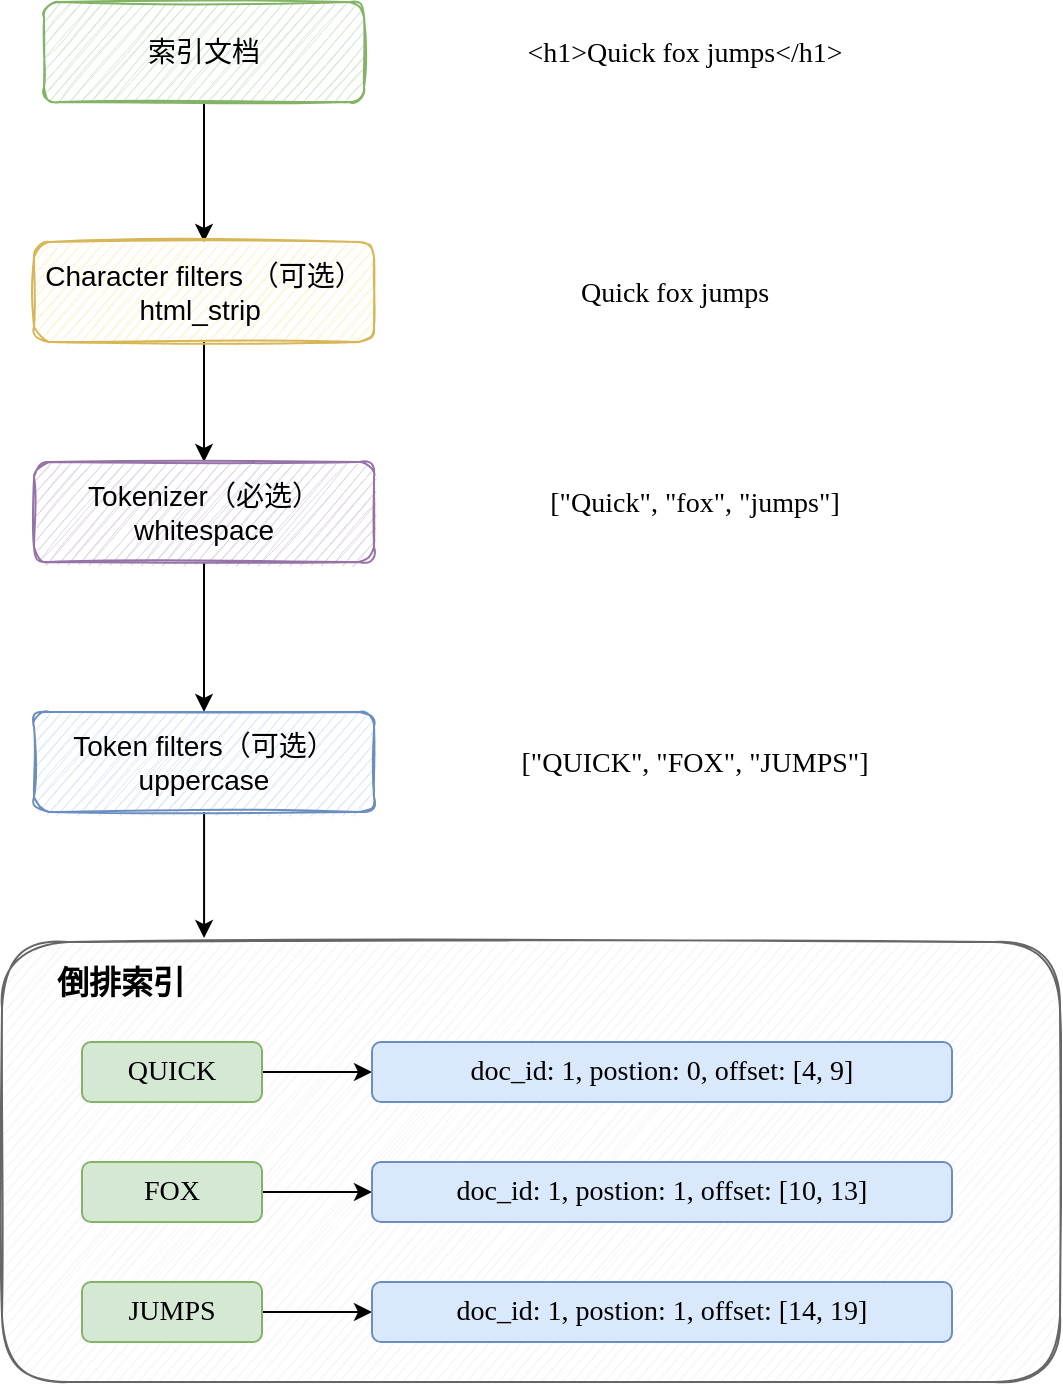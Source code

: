 <mxfile version="18.0.7" type="device"><diagram id="l7MMNNgNeDgFA0ocj7My" name="Page-1"><mxGraphModel dx="1287" dy="715" grid="1" gridSize="10" guides="1" tooltips="1" connect="1" arrows="1" fold="1" page="1" pageScale="1" pageWidth="827" pageHeight="1169" math="0" shadow="0"><root><mxCell id="0"/><mxCell id="1" parent="0"/><mxCell id="xcLVhqKPpYWwLMkwx7Dj-12" style="edgeStyle=orthogonalEdgeStyle;rounded=0;orthogonalLoop=1;jettySize=auto;html=1;exitX=0.5;exitY=1;exitDx=0;exitDy=0;fontFamily=Verdana;fontSize=14;" edge="1" parent="1" source="xcLVhqKPpYWwLMkwx7Dj-1" target="xcLVhqKPpYWwLMkwx7Dj-2"><mxGeometry relative="1" as="geometry"/></mxCell><mxCell id="xcLVhqKPpYWwLMkwx7Dj-1" value="索引文档" style="rounded=1;whiteSpace=wrap;html=1;fillColor=#d5e8d4;strokeColor=#82b366;shadow=0;sketch=1;fontSize=14;" vertex="1" parent="1"><mxGeometry x="170" y="180" width="160" height="50" as="geometry"/></mxCell><mxCell id="xcLVhqKPpYWwLMkwx7Dj-13" style="edgeStyle=orthogonalEdgeStyle;rounded=0;orthogonalLoop=1;jettySize=auto;html=1;exitX=0.5;exitY=1;exitDx=0;exitDy=0;entryX=0.5;entryY=0;entryDx=0;entryDy=0;fontFamily=Verdana;fontSize=14;" edge="1" parent="1" source="xcLVhqKPpYWwLMkwx7Dj-2" target="xcLVhqKPpYWwLMkwx7Dj-3"><mxGeometry relative="1" as="geometry"/></mxCell><mxCell id="xcLVhqKPpYWwLMkwx7Dj-2" value="Character filters （可选）&lt;br&gt;html_strip&amp;nbsp;" style="rounded=1;whiteSpace=wrap;html=1;fillColor=#fff2cc;strokeColor=#d6b656;shadow=0;sketch=1;fontSize=14;" vertex="1" parent="1"><mxGeometry x="165" y="300" width="170" height="50" as="geometry"/></mxCell><mxCell id="xcLVhqKPpYWwLMkwx7Dj-15" style="edgeStyle=orthogonalEdgeStyle;rounded=0;orthogonalLoop=1;jettySize=auto;html=1;fontFamily=Verdana;fontSize=14;" edge="1" parent="1" source="xcLVhqKPpYWwLMkwx7Dj-3" target="xcLVhqKPpYWwLMkwx7Dj-4"><mxGeometry relative="1" as="geometry"/></mxCell><mxCell id="xcLVhqKPpYWwLMkwx7Dj-3" value="Tokenizer（必选）&lt;br&gt;whitespace" style="rounded=1;whiteSpace=wrap;html=1;fillColor=#e1d5e7;strokeColor=#9673a6;shadow=0;sketch=1;fontSize=14;" vertex="1" parent="1"><mxGeometry x="165" y="410" width="170" height="50" as="geometry"/></mxCell><mxCell id="xcLVhqKPpYWwLMkwx7Dj-33" style="edgeStyle=orthogonalEdgeStyle;rounded=0;orthogonalLoop=1;jettySize=auto;html=1;entryX=0.191;entryY=-0.009;entryDx=0;entryDy=0;entryPerimeter=0;fontFamily=Verdana;fontSize=16;" edge="1" parent="1" source="xcLVhqKPpYWwLMkwx7Dj-4" target="xcLVhqKPpYWwLMkwx7Dj-17"><mxGeometry relative="1" as="geometry"/></mxCell><mxCell id="xcLVhqKPpYWwLMkwx7Dj-4" value="Token filters（可选）&lt;br&gt;uppercase" style="rounded=1;whiteSpace=wrap;html=1;fillColor=#dae8fc;strokeColor=#6c8ebf;shadow=0;sketch=1;fontSize=14;" vertex="1" parent="1"><mxGeometry x="165" y="535" width="170" height="50" as="geometry"/></mxCell><mxCell id="xcLVhqKPpYWwLMkwx7Dj-5" value="&lt;font face=&quot;Verdana&quot;&gt;&amp;lt;h1&amp;gt;Quick fox jumps&amp;lt;/h1&amp;gt;&lt;/font&gt;" style="text;html=1;resizable=0;autosize=1;align=center;verticalAlign=middle;points=[];fillColor=none;strokeColor=none;rounded=0;shadow=0;sketch=1;fontSize=14;" vertex="1" parent="1"><mxGeometry x="380" y="195" width="220" height="20" as="geometry"/></mxCell><mxCell id="xcLVhqKPpYWwLMkwx7Dj-6" value="&lt;font face=&quot;Verdana&quot;&gt;Quick fox jumps&lt;/font&gt;" style="text;html=1;resizable=0;autosize=1;align=center;verticalAlign=middle;points=[];fillColor=none;strokeColor=none;rounded=0;shadow=0;sketch=1;fontSize=14;" vertex="1" parent="1"><mxGeometry x="420" y="315" width="130" height="20" as="geometry"/></mxCell><mxCell id="xcLVhqKPpYWwLMkwx7Dj-7" value="&lt;font face=&quot;Verdana&quot;&gt;[&quot;Quick&quot;, &quot;fox&quot;, &quot;jumps&quot;]&lt;/font&gt;" style="text;html=1;resizable=0;autosize=1;align=center;verticalAlign=middle;points=[];fillColor=none;strokeColor=none;rounded=0;shadow=0;sketch=1;fontSize=14;" vertex="1" parent="1"><mxGeometry x="400" y="420" width="190" height="20" as="geometry"/></mxCell><mxCell id="xcLVhqKPpYWwLMkwx7Dj-8" value="&lt;font face=&quot;Verdana&quot;&gt;[&quot;QUICK&quot;, &quot;FOX&quot;, &quot;JUMPS&quot;]&lt;/font&gt;" style="text;html=1;resizable=0;autosize=1;align=center;verticalAlign=middle;points=[];fillColor=none;strokeColor=none;rounded=0;shadow=0;sketch=1;fontSize=14;" vertex="1" parent="1"><mxGeometry x="390" y="550" width="210" height="20" as="geometry"/></mxCell><mxCell id="xcLVhqKPpYWwLMkwx7Dj-17" value="" style="rounded=1;whiteSpace=wrap;html=1;shadow=0;sketch=1;fontFamily=Verdana;fontSize=14;fillColor=#f5f5f5;strokeColor=#666666;fontColor=#333333;" vertex="1" parent="1"><mxGeometry x="149" y="650" width="529" height="220" as="geometry"/></mxCell><mxCell id="xcLVhqKPpYWwLMkwx7Dj-26" style="edgeStyle=orthogonalEdgeStyle;rounded=0;orthogonalLoop=1;jettySize=auto;html=1;entryX=0;entryY=0.5;entryDx=0;entryDy=0;fontFamily=Verdana;fontSize=14;" edge="1" parent="1" source="xcLVhqKPpYWwLMkwx7Dj-18" target="xcLVhqKPpYWwLMkwx7Dj-21"><mxGeometry relative="1" as="geometry"/></mxCell><mxCell id="xcLVhqKPpYWwLMkwx7Dj-18" value="QUICK" style="rounded=1;whiteSpace=wrap;html=1;shadow=0;sketch=0;fontFamily=Verdana;fontSize=14;fillColor=#d5e8d4;strokeColor=#82b366;" vertex="1" parent="1"><mxGeometry x="189" y="700" width="90" height="30" as="geometry"/></mxCell><mxCell id="xcLVhqKPpYWwLMkwx7Dj-27" style="edgeStyle=orthogonalEdgeStyle;rounded=0;orthogonalLoop=1;jettySize=auto;html=1;fontFamily=Verdana;fontSize=14;" edge="1" parent="1" source="xcLVhqKPpYWwLMkwx7Dj-19" target="xcLVhqKPpYWwLMkwx7Dj-23"><mxGeometry relative="1" as="geometry"/></mxCell><mxCell id="xcLVhqKPpYWwLMkwx7Dj-19" value="FOX" style="rounded=1;whiteSpace=wrap;html=1;shadow=0;sketch=0;fontFamily=Verdana;fontSize=14;fillColor=#d5e8d4;strokeColor=#82b366;" vertex="1" parent="1"><mxGeometry x="189" y="760" width="90" height="30" as="geometry"/></mxCell><mxCell id="xcLVhqKPpYWwLMkwx7Dj-29" style="edgeStyle=orthogonalEdgeStyle;rounded=0;orthogonalLoop=1;jettySize=auto;html=1;entryX=0;entryY=0.5;entryDx=0;entryDy=0;fontFamily=Verdana;fontSize=14;" edge="1" parent="1" source="xcLVhqKPpYWwLMkwx7Dj-20" target="xcLVhqKPpYWwLMkwx7Dj-24"><mxGeometry relative="1" as="geometry"/></mxCell><mxCell id="xcLVhqKPpYWwLMkwx7Dj-20" value="JUMPS" style="rounded=1;whiteSpace=wrap;html=1;shadow=0;sketch=0;fontFamily=Verdana;fontSize=14;fillColor=#d5e8d4;strokeColor=#82b366;" vertex="1" parent="1"><mxGeometry x="189" y="820" width="90" height="30" as="geometry"/></mxCell><mxCell id="xcLVhqKPpYWwLMkwx7Dj-21" value="doc_id: 1, postion: 0, offset: [4, 9]" style="rounded=1;whiteSpace=wrap;html=1;shadow=0;sketch=0;fontFamily=Verdana;fontSize=14;fillColor=#dae8fc;strokeColor=#6c8ebf;" vertex="1" parent="1"><mxGeometry x="334" y="700" width="290" height="30" as="geometry"/></mxCell><mxCell id="xcLVhqKPpYWwLMkwx7Dj-23" value="doc_id: 1, postion: 1, offset: [10, 13]" style="rounded=1;whiteSpace=wrap;html=1;shadow=0;sketch=0;fontFamily=Verdana;fontSize=14;fillColor=#dae8fc;strokeColor=#6c8ebf;" vertex="1" parent="1"><mxGeometry x="334" y="760" width="290" height="30" as="geometry"/></mxCell><mxCell id="xcLVhqKPpYWwLMkwx7Dj-24" value="doc_id: 1, postion: 1, offset: [14, 19]" style="rounded=1;whiteSpace=wrap;html=1;shadow=0;sketch=0;fontFamily=Verdana;fontSize=14;fillColor=#dae8fc;strokeColor=#6c8ebf;" vertex="1" parent="1"><mxGeometry x="334" y="820" width="290" height="30" as="geometry"/></mxCell><mxCell id="xcLVhqKPpYWwLMkwx7Dj-32" value="倒排索引" style="text;html=1;resizable=0;autosize=1;align=center;verticalAlign=middle;points=[];fillColor=none;strokeColor=none;rounded=0;shadow=0;sketch=1;fontFamily=Verdana;fontSize=16;fontStyle=1" vertex="1" parent="1"><mxGeometry x="168" y="660" width="80" height="20" as="geometry"/></mxCell></root></mxGraphModel></diagram></mxfile>